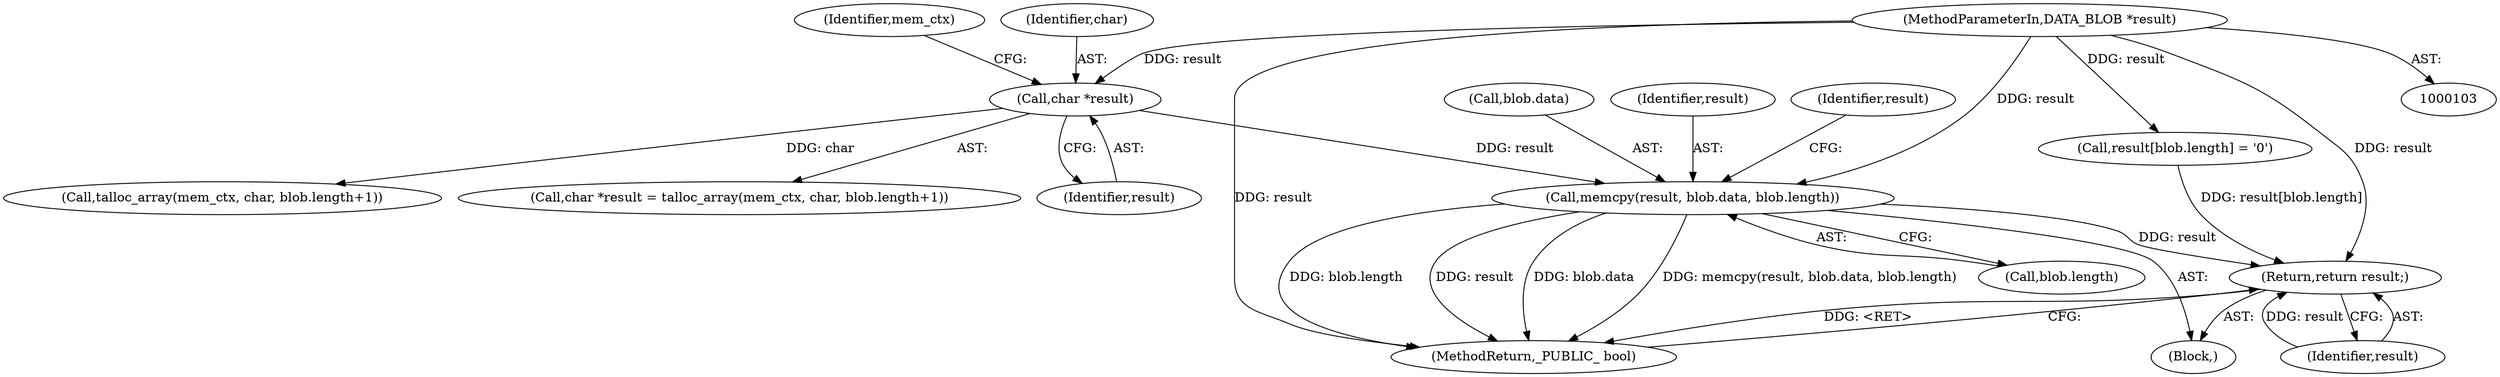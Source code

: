 digraph "0_samba_530d50a1abdcdf4d1775652d4c456c1274d83d8d@API" {
"1001679" [label="(Call,memcpy(result, blob.data, blob.length))"];
"1001668" [label="(Call,char *result)"];
"1000105" [label="(MethodParameterIn,DATA_BLOB *result)"];
"1001694" [label="(Return,return result;)"];
"1001687" [label="(Call,result[blob.length] = '\0')"];
"1001696" [label="(MethodReturn,_PUBLIC_ bool)"];
"1001695" [label="(Identifier,result)"];
"1001671" [label="(Call,talloc_array(mem_ctx, char, blob.length+1))"];
"1001668" [label="(Call,char *result)"];
"1001689" [label="(Identifier,result)"];
"1001667" [label="(Call,char *result = talloc_array(mem_ctx, char, blob.length+1))"];
"1001694" [label="(Return,return result;)"];
"1001670" [label="(Identifier,result)"];
"1001672" [label="(Identifier,mem_ctx)"];
"1001681" [label="(Call,blob.data)"];
"1001679" [label="(Call,memcpy(result, blob.data, blob.length))"];
"1000105" [label="(MethodParameterIn,DATA_BLOB *result)"];
"1001680" [label="(Identifier,result)"];
"1000107" [label="(Block,)"];
"1001684" [label="(Call,blob.length)"];
"1001669" [label="(Identifier,char)"];
"1001679" -> "1000107"  [label="AST: "];
"1001679" -> "1001684"  [label="CFG: "];
"1001680" -> "1001679"  [label="AST: "];
"1001681" -> "1001679"  [label="AST: "];
"1001684" -> "1001679"  [label="AST: "];
"1001689" -> "1001679"  [label="CFG: "];
"1001679" -> "1001696"  [label="DDG: memcpy(result, blob.data, blob.length)"];
"1001679" -> "1001696"  [label="DDG: blob.length"];
"1001679" -> "1001696"  [label="DDG: result"];
"1001679" -> "1001696"  [label="DDG: blob.data"];
"1001668" -> "1001679"  [label="DDG: result"];
"1000105" -> "1001679"  [label="DDG: result"];
"1001679" -> "1001694"  [label="DDG: result"];
"1001668" -> "1001667"  [label="AST: "];
"1001668" -> "1001670"  [label="CFG: "];
"1001669" -> "1001668"  [label="AST: "];
"1001670" -> "1001668"  [label="AST: "];
"1001672" -> "1001668"  [label="CFG: "];
"1000105" -> "1001668"  [label="DDG: result"];
"1001668" -> "1001671"  [label="DDG: char"];
"1000105" -> "1000103"  [label="AST: "];
"1000105" -> "1001696"  [label="DDG: result"];
"1000105" -> "1001687"  [label="DDG: result"];
"1000105" -> "1001694"  [label="DDG: result"];
"1001694" -> "1000107"  [label="AST: "];
"1001694" -> "1001695"  [label="CFG: "];
"1001695" -> "1001694"  [label="AST: "];
"1001696" -> "1001694"  [label="CFG: "];
"1001694" -> "1001696"  [label="DDG: <RET>"];
"1001695" -> "1001694"  [label="DDG: result"];
"1001687" -> "1001694"  [label="DDG: result[blob.length]"];
}
